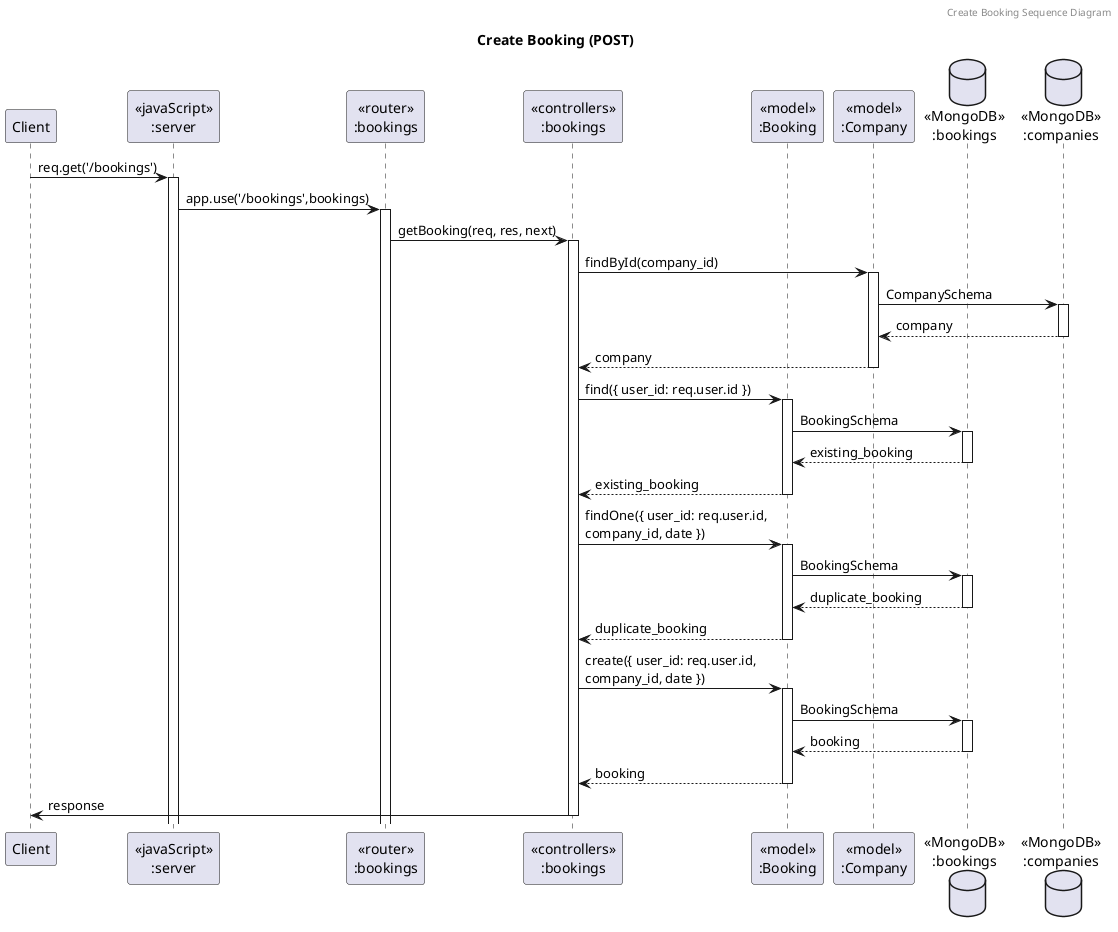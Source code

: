 @startuml Create Booking (POST)

header Create Booking Sequence Diagram
title "Create Booking (POST)"

participant "Client" as client
participant "<<javaScript>>\n:server" as server
participant "<<router>>\n:bookings" as routerBookings
participant "<<controllers>>\n:bookings" as controllersBookings
participant "<<model>>\n:Booking" as modelBooking
participant "<<model>>\n:Company" as modelCompany
database "<<MongoDB>>\n:bookings" as BookingsDatabase
database "<<MongoDB>>\n:companies" as CompaniesDatabase

client->server ++:req.get('/bookings')
server->routerBookings ++:app.use('/bookings',bookings)
routerBookings -> controllersBookings ++: getBooking(req, res, next)
controllersBookings->modelCompany ++: findById(company_id)
modelCompany -> CompaniesDatabase ++: CompanySchema
CompaniesDatabase --> modelCompany --: company
controllersBookings <-- modelCompany --:company
controllersBookings->modelBooking ++:find({ user_id: req.user.id })
modelBooking ->BookingsDatabase ++: BookingSchema
BookingsDatabase --> modelBooking --: existing_booking
controllersBookings <-- modelBooking --:existing_booking
controllersBookings->modelBooking ++:findOne({ user_id: req.user.id, \ncompany_id, date })
modelBooking ->BookingsDatabase ++: BookingSchema
BookingsDatabase --> modelBooking --: duplicate_booking
controllersBookings <-- modelBooking --:duplicate_booking
controllersBookings->modelBooking ++:create({ user_id: req.user.id, \ncompany_id, date })
modelBooking ->BookingsDatabase ++: BookingSchema
BookingsDatabase --> modelBooking --: booking
controllersBookings <-- modelBooking --:booking
controllersBookings->client --:response

@enduml
